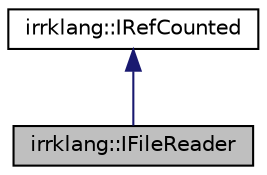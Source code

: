 digraph "irrklang::IFileReader"
{
  bgcolor="transparent";
  edge [fontname="Helvetica",fontsize="10",labelfontname="Helvetica",labelfontsize="10"];
  node [fontname="Helvetica",fontsize="10",shape=record];
  Node1 [label="irrklang::IFileReader",height=0.2,width=0.4,color="black", fillcolor="grey75", style="filled", fontcolor="black"];
  Node2 -> Node1 [dir="back",color="midnightblue",fontsize="10",style="solid",fontname="Helvetica"];
  Node2 [label="irrklang::IRefCounted",height=0.2,width=0.4,color="black",URL="$classirrklang_1_1IRefCounted.html",tooltip="Base class of most objects of the irrKlang. "];
}
